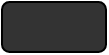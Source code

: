 <mxfile>
    <diagram id="AnzpN_YTR5xrv46znHsa" name="Page-1">
        <mxGraphModel dx="948" dy="800" grid="1" gridSize="10" guides="1" tooltips="1" connect="1" arrows="1" fold="1" page="1" pageScale="1" pageWidth="827" pageHeight="1169" math="0" shadow="0">
            <root>
                <mxCell id="0"/>
                <mxCell id="1" parent="0"/>
                <mxCell id="2" value="" style="rounded=1;whiteSpace=wrap;html=1;fillColor=#333333;" vertex="1" parent="1">
                    <mxGeometry width="52" height="25" as="geometry"/>
                </mxCell>
            </root>
        </mxGraphModel>
    </diagram>
</mxfile>